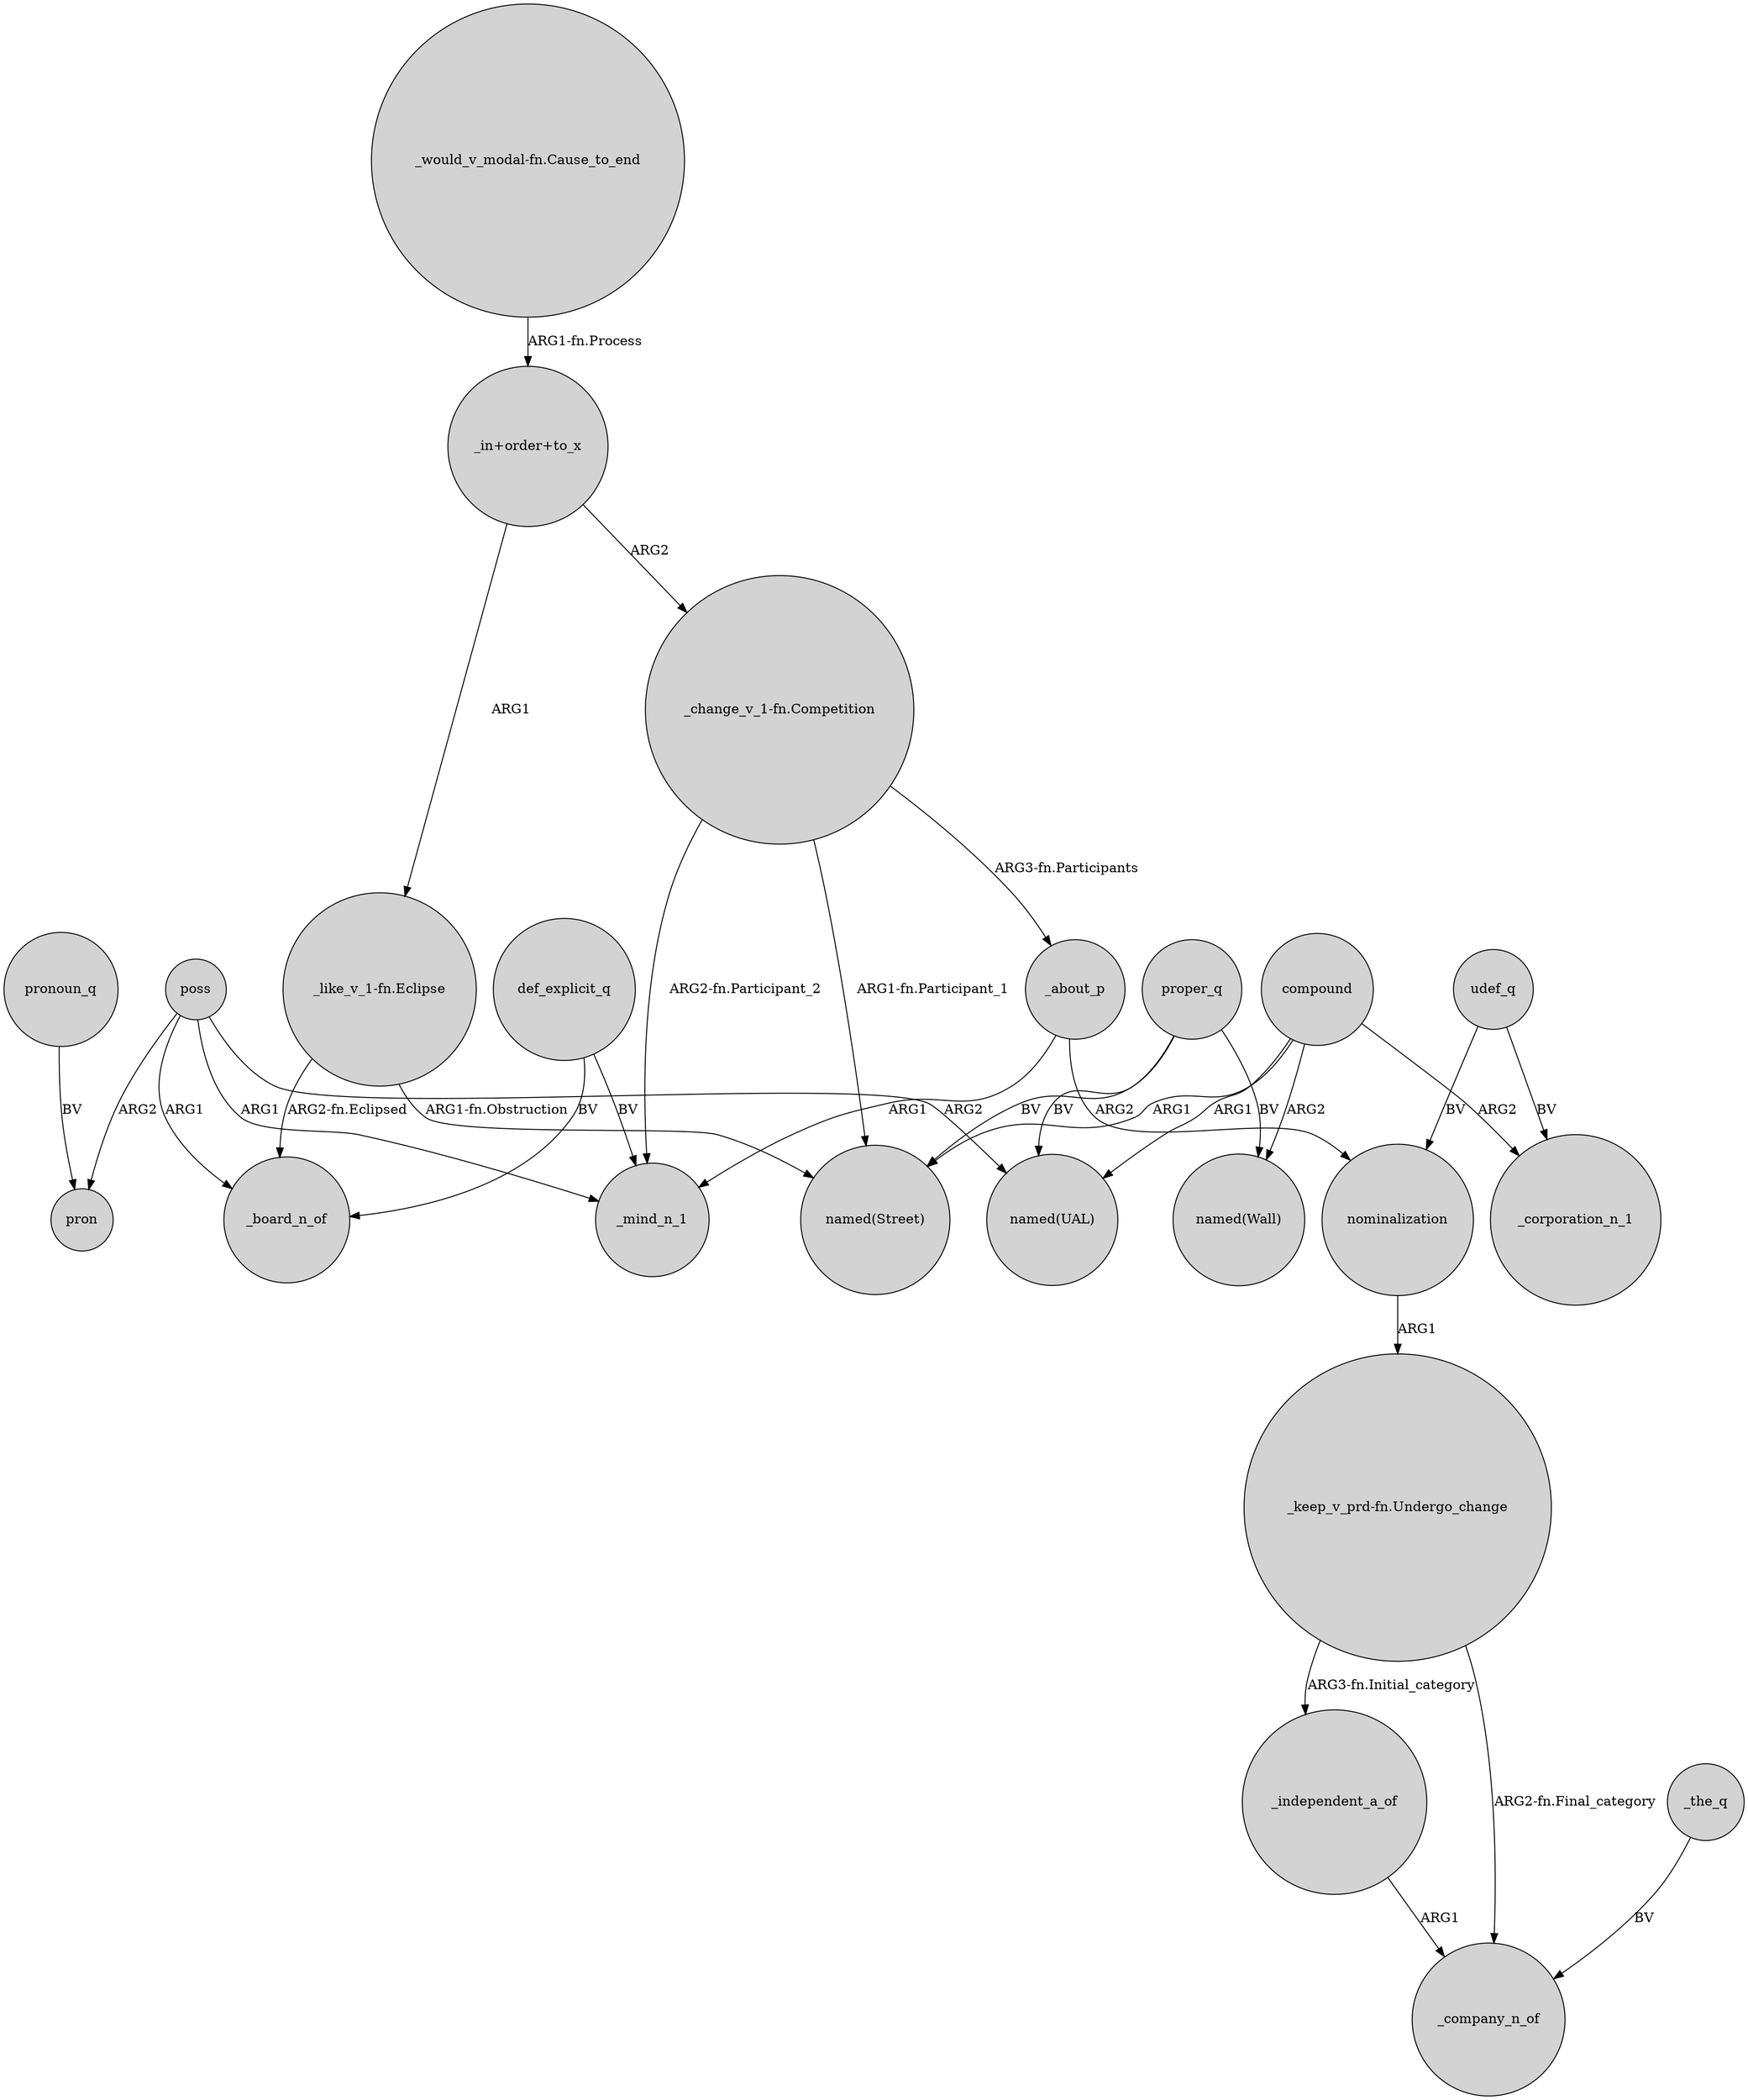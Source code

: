 digraph {
	node [shape=circle style=filled]
	compound -> "named(UAL)" [label=ARG1]
	def_explicit_q -> _board_n_of [label=BV]
	"_change_v_1-fn.Competition" -> _mind_n_1 [label="ARG2-fn.Participant_2"]
	"_like_v_1-fn.Eclipse" -> "named(Street)" [label="ARG1-fn.Obstruction"]
	udef_q -> nominalization [label=BV]
	_independent_a_of -> _company_n_of [label=ARG1]
	"_keep_v_prd-fn.Undergo_change" -> _company_n_of [label="ARG2-fn.Final_category"]
	"_keep_v_prd-fn.Undergo_change" -> _independent_a_of [label="ARG3-fn.Initial_category"]
	_about_p -> nominalization [label=ARG2]
	def_explicit_q -> _mind_n_1 [label=BV]
	"_in+order+to_x" -> "_change_v_1-fn.Competition" [label=ARG2]
	poss -> "named(UAL)" [label=ARG2]
	proper_q -> "named(UAL)" [label=BV]
	pronoun_q -> pron [label=BV]
	compound -> "named(Wall)" [label=ARG2]
	poss -> pron [label=ARG2]
	_about_p -> _mind_n_1 [label=ARG1]
	"_change_v_1-fn.Competition" -> "named(Street)" [label="ARG1-fn.Participant_1"]
	compound -> "named(Street)" [label=ARG1]
	poss -> _board_n_of [label=ARG1]
	"_like_v_1-fn.Eclipse" -> _board_n_of [label="ARG2-fn.Eclipsed"]
	nominalization -> "_keep_v_prd-fn.Undergo_change" [label=ARG1]
	proper_q -> "named(Wall)" [label=BV]
	compound -> _corporation_n_1 [label=ARG2]
	udef_q -> _corporation_n_1 [label=BV]
	"_would_v_modal-fn.Cause_to_end" -> "_in+order+to_x" [label="ARG1-fn.Process"]
	"_change_v_1-fn.Competition" -> _about_p [label="ARG3-fn.Participants"]
	proper_q -> "named(Street)" [label=BV]
	poss -> _mind_n_1 [label=ARG1]
	_the_q -> _company_n_of [label=BV]
	"_in+order+to_x" -> "_like_v_1-fn.Eclipse" [label=ARG1]
}

